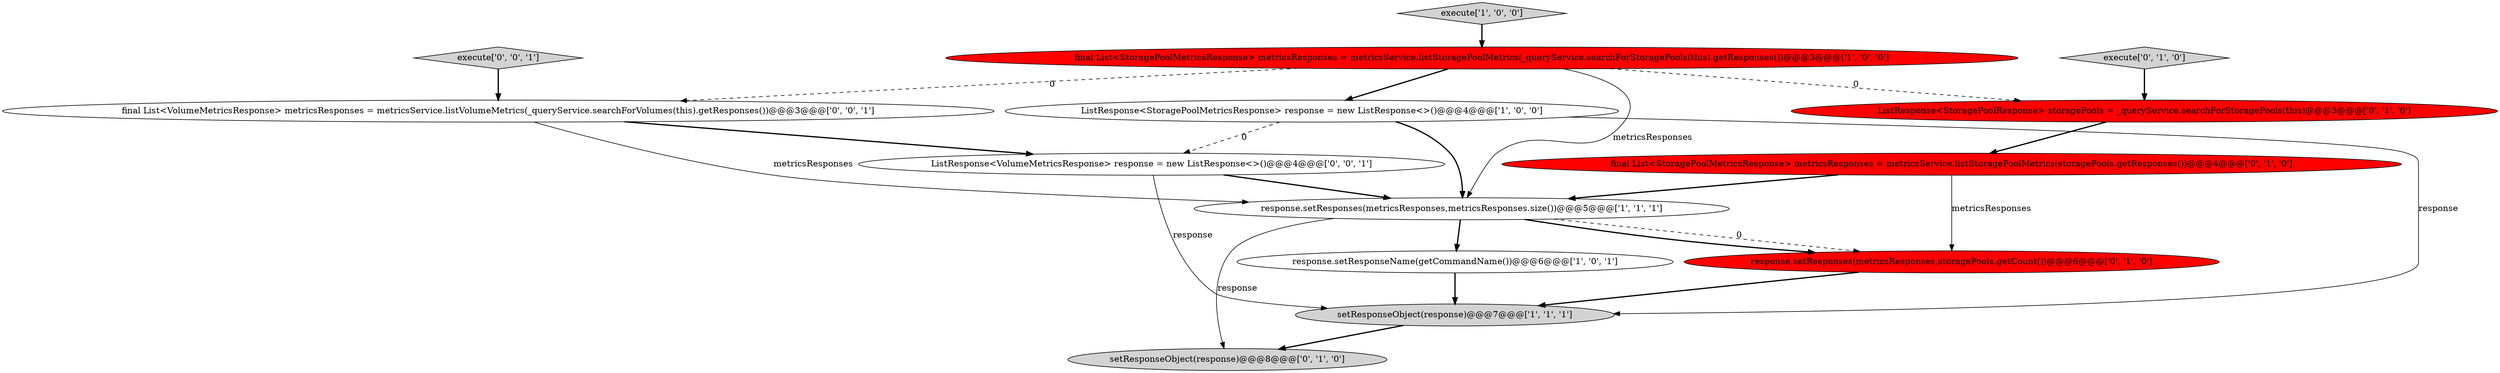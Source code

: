 digraph {
6 [style = filled, label = "execute['0', '1', '0']", fillcolor = lightgray, shape = diamond image = "AAA0AAABBB2BBB"];
2 [style = filled, label = "response.setResponses(metricsResponses,metricsResponses.size())@@@5@@@['1', '1', '1']", fillcolor = white, shape = ellipse image = "AAA0AAABBB1BBB"];
4 [style = filled, label = "final List<StoragePoolMetricsResponse> metricsResponses = metricsService.listStoragePoolMetrics(_queryService.searchForStoragePools(this).getResponses())@@@3@@@['1', '0', '0']", fillcolor = red, shape = ellipse image = "AAA1AAABBB1BBB"];
8 [style = filled, label = "final List<StoragePoolMetricsResponse> metricsResponses = metricsService.listStoragePoolMetrics(storagePools.getResponses())@@@4@@@['0', '1', '0']", fillcolor = red, shape = ellipse image = "AAA1AAABBB2BBB"];
0 [style = filled, label = "response.setResponseName(getCommandName())@@@6@@@['1', '0', '1']", fillcolor = white, shape = ellipse image = "AAA0AAABBB1BBB"];
3 [style = filled, label = "setResponseObject(response)@@@7@@@['1', '1', '1']", fillcolor = lightgray, shape = ellipse image = "AAA0AAABBB1BBB"];
9 [style = filled, label = "ListResponse<StoragePoolResponse> storagePools = _queryService.searchForStoragePools(this)@@@3@@@['0', '1', '0']", fillcolor = red, shape = ellipse image = "AAA1AAABBB2BBB"];
12 [style = filled, label = "execute['0', '0', '1']", fillcolor = lightgray, shape = diamond image = "AAA0AAABBB3BBB"];
10 [style = filled, label = "setResponseObject(response)@@@8@@@['0', '1', '0']", fillcolor = lightgray, shape = ellipse image = "AAA0AAABBB2BBB"];
13 [style = filled, label = "final List<VolumeMetricsResponse> metricsResponses = metricsService.listVolumeMetrics(_queryService.searchForVolumes(this).getResponses())@@@3@@@['0', '0', '1']", fillcolor = white, shape = ellipse image = "AAA0AAABBB3BBB"];
5 [style = filled, label = "execute['1', '0', '0']", fillcolor = lightgray, shape = diamond image = "AAA0AAABBB1BBB"];
1 [style = filled, label = "ListResponse<StoragePoolMetricsResponse> response = new ListResponse<>()@@@4@@@['1', '0', '0']", fillcolor = white, shape = ellipse image = "AAA0AAABBB1BBB"];
7 [style = filled, label = "response.setResponses(metricsResponses,storagePools.getCount())@@@6@@@['0', '1', '0']", fillcolor = red, shape = ellipse image = "AAA1AAABBB2BBB"];
11 [style = filled, label = "ListResponse<VolumeMetricsResponse> response = new ListResponse<>()@@@4@@@['0', '0', '1']", fillcolor = white, shape = ellipse image = "AAA0AAABBB3BBB"];
0->3 [style = bold, label=""];
8->7 [style = solid, label="metricsResponses"];
1->3 [style = solid, label="response"];
2->10 [style = solid, label="response"];
2->7 [style = dashed, label="0"];
9->8 [style = bold, label=""];
13->11 [style = bold, label=""];
11->2 [style = bold, label=""];
7->3 [style = bold, label=""];
3->10 [style = bold, label=""];
12->13 [style = bold, label=""];
4->9 [style = dashed, label="0"];
2->0 [style = bold, label=""];
8->2 [style = bold, label=""];
11->3 [style = solid, label="response"];
1->11 [style = dashed, label="0"];
4->2 [style = solid, label="metricsResponses"];
5->4 [style = bold, label=""];
1->2 [style = bold, label=""];
4->1 [style = bold, label=""];
2->7 [style = bold, label=""];
6->9 [style = bold, label=""];
4->13 [style = dashed, label="0"];
13->2 [style = solid, label="metricsResponses"];
}
